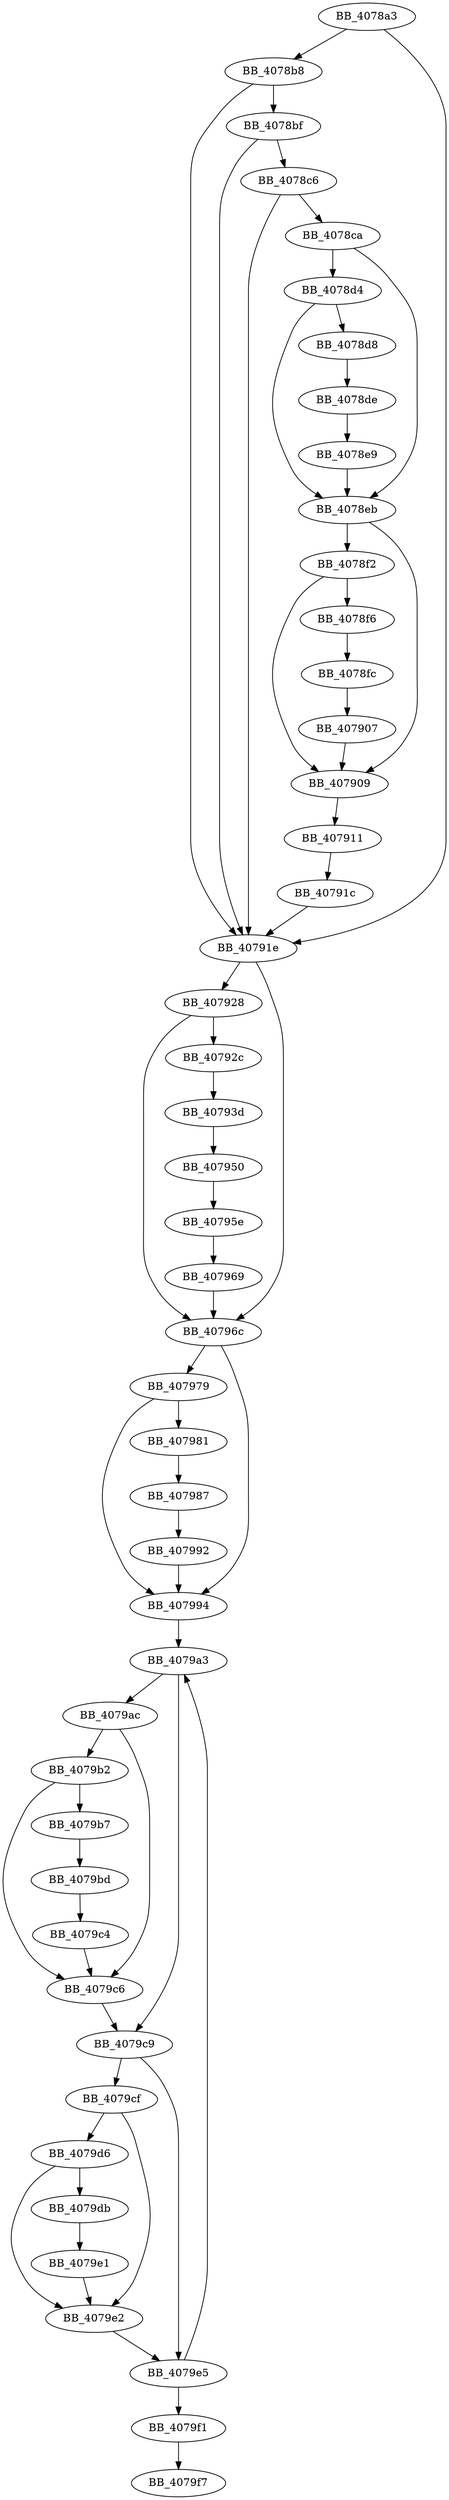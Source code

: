 DiGraph ___freetlocinfo{
BB_4078a3->BB_4078b8
BB_4078a3->BB_40791e
BB_4078b8->BB_4078bf
BB_4078b8->BB_40791e
BB_4078bf->BB_4078c6
BB_4078bf->BB_40791e
BB_4078c6->BB_4078ca
BB_4078c6->BB_40791e
BB_4078ca->BB_4078d4
BB_4078ca->BB_4078eb
BB_4078d4->BB_4078d8
BB_4078d4->BB_4078eb
BB_4078d8->BB_4078de
BB_4078de->BB_4078e9
BB_4078e9->BB_4078eb
BB_4078eb->BB_4078f2
BB_4078eb->BB_407909
BB_4078f2->BB_4078f6
BB_4078f2->BB_407909
BB_4078f6->BB_4078fc
BB_4078fc->BB_407907
BB_407907->BB_407909
BB_407909->BB_407911
BB_407911->BB_40791c
BB_40791c->BB_40791e
BB_40791e->BB_407928
BB_40791e->BB_40796c
BB_407928->BB_40792c
BB_407928->BB_40796c
BB_40792c->BB_40793d
BB_40793d->BB_407950
BB_407950->BB_40795e
BB_40795e->BB_407969
BB_407969->BB_40796c
BB_40796c->BB_407979
BB_40796c->BB_407994
BB_407979->BB_407981
BB_407979->BB_407994
BB_407981->BB_407987
BB_407987->BB_407992
BB_407992->BB_407994
BB_407994->BB_4079a3
BB_4079a3->BB_4079ac
BB_4079a3->BB_4079c9
BB_4079ac->BB_4079b2
BB_4079ac->BB_4079c6
BB_4079b2->BB_4079b7
BB_4079b2->BB_4079c6
BB_4079b7->BB_4079bd
BB_4079bd->BB_4079c4
BB_4079c4->BB_4079c6
BB_4079c6->BB_4079c9
BB_4079c9->BB_4079cf
BB_4079c9->BB_4079e5
BB_4079cf->BB_4079d6
BB_4079cf->BB_4079e2
BB_4079d6->BB_4079db
BB_4079d6->BB_4079e2
BB_4079db->BB_4079e1
BB_4079e1->BB_4079e2
BB_4079e2->BB_4079e5
BB_4079e5->BB_4079a3
BB_4079e5->BB_4079f1
BB_4079f1->BB_4079f7
}
